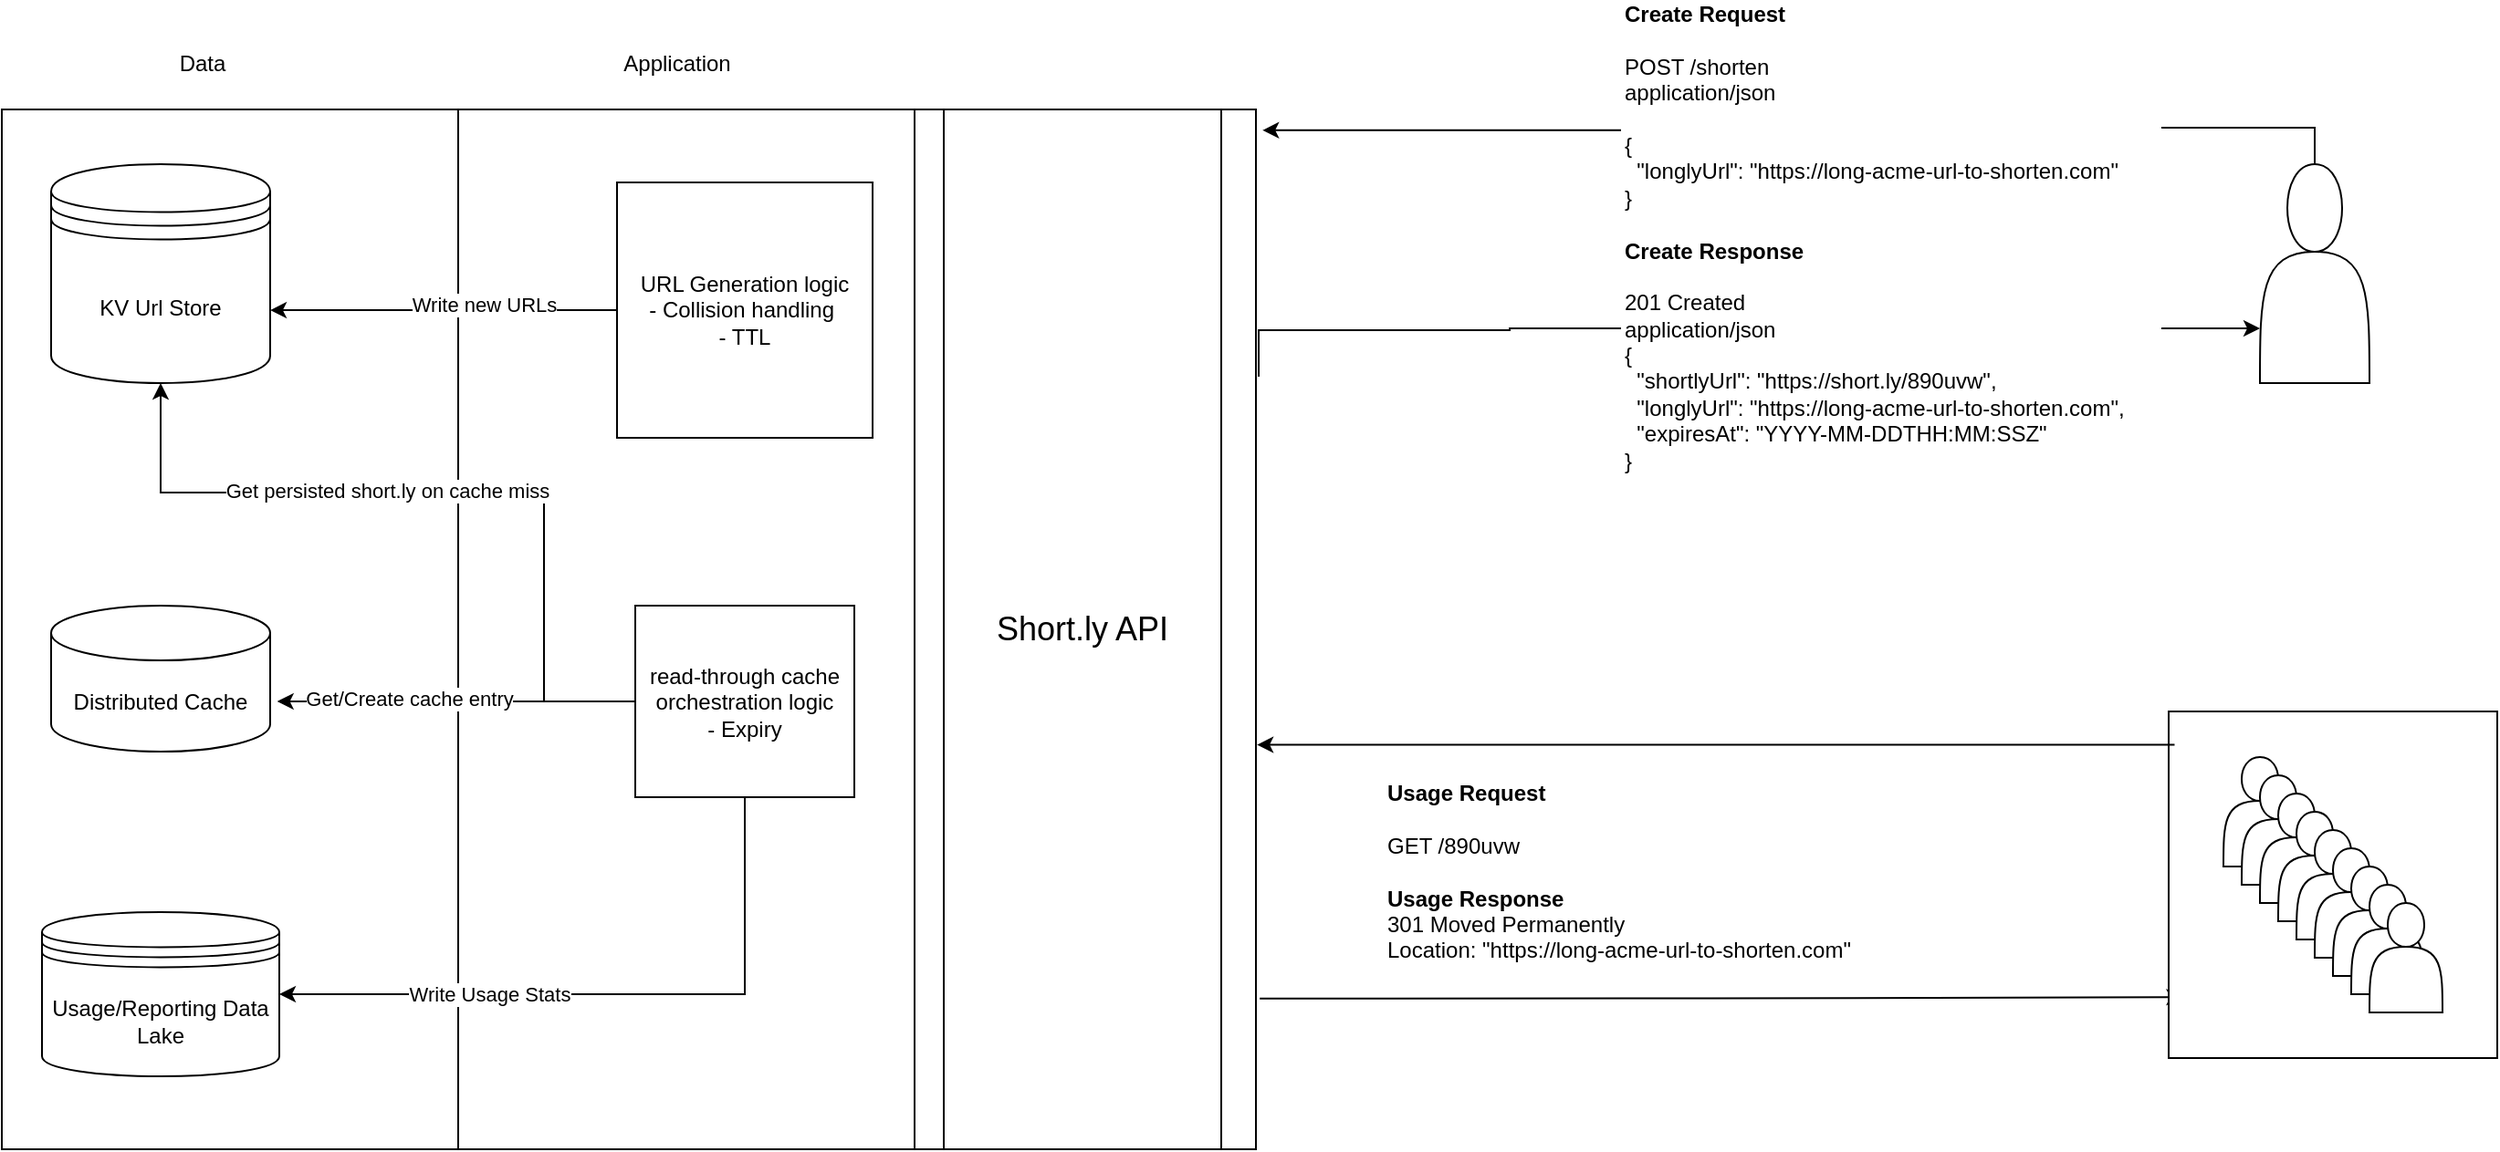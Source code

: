 <mxfile version="24.7.12">
  <diagram name="Page-1" id="ce2lQokXmLGuZG8tcmqd">
    <mxGraphModel dx="1698" dy="470" grid="1" gridSize="10" guides="1" tooltips="1" connect="1" arrows="1" fold="1" page="1" pageScale="1" pageWidth="827" pageHeight="1169" math="0" shadow="0">
      <root>
        <mxCell id="0" />
        <mxCell id="1" parent="0" />
        <mxCell id="ujxeKUffUeWoLccXir3N-5" value="&lt;div&gt;&lt;span style=&quot;background-color: initial;&quot;&gt;&lt;b&gt;Usage Request&amp;nbsp;&lt;/b&gt;&lt;/span&gt;&lt;/div&gt;&lt;div&gt;&lt;span style=&quot;background-color: initial;&quot;&gt;&lt;br&gt;&lt;/span&gt;&lt;/div&gt;&lt;div&gt;&lt;span style=&quot;background-color: initial;&quot;&gt;GET /890uvw&lt;/span&gt;&lt;br&gt;&lt;/div&gt;&lt;div&gt;&lt;div&gt;&lt;br&gt;&lt;/div&gt;&lt;/div&gt;&lt;div&gt;&lt;b&gt;Usage Response&lt;/b&gt;&lt;/div&gt;301 Moved Permanently&lt;div&gt;Location:&amp;nbsp;&lt;span style=&quot;background-color: initial;&quot;&gt;&quot;https://long-acme-url-to-shorten.com&quot;&lt;/span&gt;&lt;/div&gt;&lt;div style=&quot;&quot;&gt;&lt;br&gt;&lt;/div&gt;" style="text;html=1;align=left;verticalAlign=middle;whiteSpace=wrap;rounded=0;fillColor=default;" parent="1" vertex="1">
          <mxGeometry x="200" y="610" width="270" height="110" as="geometry" />
        </mxCell>
        <mxCell id="ujxeKUffUeWoLccXir3N-22" style="edgeStyle=orthogonalEdgeStyle;rounded=0;orthogonalLoop=1;jettySize=auto;html=1;entryX=0;entryY=0.75;entryDx=0;entryDy=0;exitX=1.008;exitY=0.257;exitDx=0;exitDy=0;exitPerimeter=0;" parent="1" source="ujxeKUffUeWoLccXir3N-6" edge="1" target="ujxeKUffUeWoLccXir3N-18">
          <mxGeometry relative="1" as="geometry">
            <mxPoint x="270" y="357.5" as="sourcePoint" />
            <mxPoint x="880" y="360.0" as="targetPoint" />
            <Array as="points">
              <mxPoint x="269" y="361" />
            </Array>
          </mxGeometry>
        </mxCell>
        <mxCell id="ujxeKUffUeWoLccXir3N-24" style="edgeStyle=orthogonalEdgeStyle;rounded=0;orthogonalLoop=1;jettySize=auto;html=1;entryX=0.043;entryY=0.824;entryDx=0;entryDy=0;exitX=1.011;exitY=0.855;exitDx=0;exitDy=0;exitPerimeter=0;entryPerimeter=0;" parent="1" source="ujxeKUffUeWoLccXir3N-6" target="ujxeKUffUeWoLccXir3N-16" edge="1">
          <mxGeometry relative="1" as="geometry" />
        </mxCell>
        <mxCell id="ujxeKUffUeWoLccXir3N-6" value="&lt;font style=&quot;font-size: 18px;&quot;&gt;Short.ly API&lt;/font&gt;" style="shape=process;whiteSpace=wrap;html=1;backgroundOutline=1;" parent="1" vertex="1">
          <mxGeometry x="-60" y="240" width="190" height="570" as="geometry" />
        </mxCell>
        <mxCell id="ujxeKUffUeWoLccXir3N-17" value="" style="group" parent="1" vertex="1" connectable="0">
          <mxGeometry x="630" y="570" width="180" height="190" as="geometry" />
        </mxCell>
        <mxCell id="ujxeKUffUeWoLccXir3N-16" value="" style="rounded=0;whiteSpace=wrap;html=1;" parent="ujxeKUffUeWoLccXir3N-17" vertex="1">
          <mxGeometry width="180" height="190" as="geometry" />
        </mxCell>
        <mxCell id="ujxeKUffUeWoLccXir3N-7" value="" style="shape=actor;whiteSpace=wrap;html=1;" parent="ujxeKUffUeWoLccXir3N-17" vertex="1">
          <mxGeometry x="30" y="25" width="40" height="60" as="geometry" />
        </mxCell>
        <mxCell id="ujxeKUffUeWoLccXir3N-8" value="" style="shape=actor;whiteSpace=wrap;html=1;" parent="ujxeKUffUeWoLccXir3N-17" vertex="1">
          <mxGeometry x="40" y="35" width="40" height="60" as="geometry" />
        </mxCell>
        <mxCell id="ujxeKUffUeWoLccXir3N-9" value="" style="shape=actor;whiteSpace=wrap;html=1;" parent="ujxeKUffUeWoLccXir3N-17" vertex="1">
          <mxGeometry x="50" y="45" width="40" height="60" as="geometry" />
        </mxCell>
        <mxCell id="ujxeKUffUeWoLccXir3N-10" value="" style="shape=actor;whiteSpace=wrap;html=1;" parent="ujxeKUffUeWoLccXir3N-17" vertex="1">
          <mxGeometry x="60" y="55" width="40" height="60" as="geometry" />
        </mxCell>
        <mxCell id="ujxeKUffUeWoLccXir3N-11" value="" style="shape=actor;whiteSpace=wrap;html=1;" parent="ujxeKUffUeWoLccXir3N-17" vertex="1">
          <mxGeometry x="70" y="65" width="40" height="60" as="geometry" />
        </mxCell>
        <mxCell id="ujxeKUffUeWoLccXir3N-12" value="" style="shape=actor;whiteSpace=wrap;html=1;" parent="ujxeKUffUeWoLccXir3N-17" vertex="1">
          <mxGeometry x="80" y="75" width="40" height="60" as="geometry" />
        </mxCell>
        <mxCell id="ujxeKUffUeWoLccXir3N-13" value="" style="shape=actor;whiteSpace=wrap;html=1;" parent="ujxeKUffUeWoLccXir3N-17" vertex="1">
          <mxGeometry x="90" y="85" width="40" height="60" as="geometry" />
        </mxCell>
        <mxCell id="ujxeKUffUeWoLccXir3N-14" value="" style="shape=actor;whiteSpace=wrap;html=1;" parent="ujxeKUffUeWoLccXir3N-17" vertex="1">
          <mxGeometry x="100" y="95" width="40" height="60" as="geometry" />
        </mxCell>
        <mxCell id="ujxeKUffUeWoLccXir3N-15" value="" style="shape=actor;whiteSpace=wrap;html=1;" parent="ujxeKUffUeWoLccXir3N-17" vertex="1">
          <mxGeometry x="110" y="105" width="40" height="60" as="geometry" />
        </mxCell>
        <mxCell id="ujxeKUffUeWoLccXir3N-18" value="" style="shape=actor;whiteSpace=wrap;html=1;" parent="1" vertex="1">
          <mxGeometry x="680" y="270" width="60" height="120" as="geometry" />
        </mxCell>
        <mxCell id="ujxeKUffUeWoLccXir3N-21" style="edgeStyle=orthogonalEdgeStyle;rounded=0;orthogonalLoop=1;jettySize=auto;html=1;entryX=1.019;entryY=0.02;entryDx=0;entryDy=0;entryPerimeter=0;exitX=0.5;exitY=0;exitDx=0;exitDy=0;" parent="1" source="ujxeKUffUeWoLccXir3N-18" target="ujxeKUffUeWoLccXir3N-6" edge="1">
          <mxGeometry relative="1" as="geometry" />
        </mxCell>
        <mxCell id="ujxeKUffUeWoLccXir3N-3" value="&lt;div&gt;&lt;b&gt;Create Request&lt;/b&gt;&lt;/div&gt;&lt;div&gt;&lt;br&gt;&lt;/div&gt;&lt;div&gt;POST /shorten&lt;div&gt;application/json&lt;/div&gt;&lt;div&gt;&lt;br&gt;&lt;/div&gt;&lt;div&gt;{&lt;/div&gt;&lt;div&gt;&amp;nbsp; &quot;longlyUrl&quot;: &quot;https://long-acme-url-to-shorten.com&quot;&lt;/div&gt;&lt;div&gt;}&lt;/div&gt;&lt;/div&gt;&lt;div&gt;&lt;br&gt;&lt;/div&gt;&lt;div&gt;&lt;b&gt;Create Response&lt;/b&gt;&lt;/div&gt;&lt;div&gt;&lt;br&gt;&lt;/div&gt;201 Created&lt;div&gt;application/json&lt;/div&gt;&lt;div style=&quot;&quot;&gt;&lt;font style=&quot;font-size: 12px;&quot;&gt;{&lt;/font&gt;&lt;/div&gt;&lt;div style=&quot;&quot;&gt;&lt;font style=&quot;font-size: 12px;&quot;&gt;&amp;nbsp; &quot;shortlyUrl&quot;: &quot;https://short.ly/890uvw&quot;,&lt;/font&gt;&lt;/div&gt;&lt;div style=&quot;&quot;&gt;&lt;font style=&quot;font-size: 12px;&quot;&gt;&amp;nbsp; &quot;longlyUrl&quot;: &quot;https://long-acme-url-to-shorten.com&quot;,&lt;/font&gt;&lt;/div&gt;&lt;div style=&quot;&quot;&gt;&lt;font style=&quot;font-size: 12px;&quot;&gt;&amp;nbsp; &quot;expiresAt&quot;: &quot;YYYY-MM-DDTHH:MM:SSZ&quot;&amp;nbsp;&lt;/font&gt;&lt;/div&gt;&lt;div style=&quot;&quot;&gt;&lt;font style=&quot;font-size: 12px;&quot;&gt;}&lt;/font&gt;&lt;/div&gt;" style="text;html=1;align=left;verticalAlign=middle;whiteSpace=wrap;rounded=0;fillColor=default;" parent="1" vertex="1">
          <mxGeometry x="330" y="180" width="296" height="260" as="geometry" />
        </mxCell>
        <mxCell id="ujxeKUffUeWoLccXir3N-23" style="edgeStyle=orthogonalEdgeStyle;rounded=0;orthogonalLoop=1;jettySize=auto;html=1;entryX=1.003;entryY=0.611;entryDx=0;entryDy=0;entryPerimeter=0;exitX=0.018;exitY=0.096;exitDx=0;exitDy=0;exitPerimeter=0;" parent="1" target="ujxeKUffUeWoLccXir3N-6" edge="1" source="ujxeKUffUeWoLccXir3N-16">
          <mxGeometry relative="1" as="geometry">
            <mxPoint x="810" y="527" as="sourcePoint" />
          </mxGeometry>
        </mxCell>
        <mxCell id="ujxeKUffUeWoLccXir3N-38" value="" style="rounded=0;whiteSpace=wrap;html=1;" parent="1" vertex="1">
          <mxGeometry x="-307" y="240" width="250" height="570" as="geometry" />
        </mxCell>
        <mxCell id="pKKKAvLooT5i3rfptj-m-1" value="" style="rounded=0;whiteSpace=wrap;html=1;" vertex="1" parent="1">
          <mxGeometry x="-557" y="240" width="250" height="570" as="geometry" />
        </mxCell>
        <mxCell id="pKKKAvLooT5i3rfptj-m-2" value="Data" style="text;html=1;align=center;verticalAlign=middle;whiteSpace=wrap;rounded=0;" vertex="1" parent="1">
          <mxGeometry x="-477" y="200" width="60" height="30" as="geometry" />
        </mxCell>
        <mxCell id="pKKKAvLooT5i3rfptj-m-3" value="Application" style="text;html=1;align=center;verticalAlign=middle;whiteSpace=wrap;rounded=0;" vertex="1" parent="1">
          <mxGeometry x="-217" y="200" width="60" height="30" as="geometry" />
        </mxCell>
        <mxCell id="ujxeKUffUeWoLccXir3N-37" value="Usage/Reporting Data Lake" style="shape=datastore;whiteSpace=wrap;html=1;" parent="1" vertex="1">
          <mxGeometry x="-535" y="680" width="130" height="90" as="geometry" />
        </mxCell>
        <mxCell id="ujxeKUffUeWoLccXir3N-25" value="KV Url Store" style="shape=datastore;whiteSpace=wrap;html=1;" parent="1" vertex="1">
          <mxGeometry x="-530" y="270" width="120" height="120" as="geometry" />
        </mxCell>
        <mxCell id="ujxeKUffUeWoLccXir3N-26" value="Distributed Cache" style="shape=cylinder3;whiteSpace=wrap;html=1;boundedLbl=1;backgroundOutline=1;size=15;" parent="1" vertex="1">
          <mxGeometry x="-530" y="512" width="120" height="80" as="geometry" />
        </mxCell>
        <mxCell id="ujxeKUffUeWoLccXir3N-45" style="edgeStyle=orthogonalEdgeStyle;rounded=0;orthogonalLoop=1;jettySize=auto;html=1;entryX=1;entryY=0.667;entryDx=0;entryDy=0;entryPerimeter=0;" parent="1" source="ujxeKUffUeWoLccXir3N-27" target="ujxeKUffUeWoLccXir3N-25" edge="1">
          <mxGeometry relative="1" as="geometry">
            <Array as="points" />
          </mxGeometry>
        </mxCell>
        <mxCell id="ujxeKUffUeWoLccXir3N-46" value="Write new URLs" style="edgeLabel;html=1;align=center;verticalAlign=middle;resizable=0;points=[];" parent="ujxeKUffUeWoLccXir3N-45" vertex="1" connectable="0">
          <mxGeometry x="-0.232" y="-3" relative="1" as="geometry">
            <mxPoint as="offset" />
          </mxGeometry>
        </mxCell>
        <mxCell id="ujxeKUffUeWoLccXir3N-27" value="URL Generation logic&lt;div&gt;- Collision handling&lt;span style=&quot;background-color: initial;&quot;&gt;&amp;nbsp;&lt;/span&gt;&lt;/div&gt;&lt;div&gt;&lt;span style=&quot;background-color: initial;&quot;&gt;- TTL&lt;/span&gt;&lt;/div&gt;" style="rounded=0;whiteSpace=wrap;html=1;" parent="1" vertex="1">
          <mxGeometry x="-220" y="280" width="140" height="140" as="geometry" />
        </mxCell>
        <mxCell id="pKKKAvLooT5i3rfptj-m-4" style="edgeStyle=orthogonalEdgeStyle;rounded=0;orthogonalLoop=1;jettySize=auto;html=1;entryX=1;entryY=0.5;entryDx=0;entryDy=0;exitX=0.5;exitY=1;exitDx=0;exitDy=0;" edge="1" parent="1" source="ujxeKUffUeWoLccXir3N-30" target="ujxeKUffUeWoLccXir3N-37">
          <mxGeometry relative="1" as="geometry">
            <Array as="points">
              <mxPoint x="-150" y="725" />
            </Array>
          </mxGeometry>
        </mxCell>
        <mxCell id="ujxeKUffUeWoLccXir3N-30" value="read-through cache orchestration logic&lt;div&gt;- Expiry&lt;/div&gt;" style="rounded=0;whiteSpace=wrap;html=1;" parent="1" vertex="1">
          <mxGeometry x="-210" y="512" width="120" height="105" as="geometry" />
        </mxCell>
        <mxCell id="ujxeKUffUeWoLccXir3N-33" style="edgeStyle=orthogonalEdgeStyle;rounded=0;orthogonalLoop=1;jettySize=auto;html=1;exitX=0;exitY=0.5;exitDx=0;exitDy=0;entryX=1.032;entryY=0.656;entryDx=0;entryDy=0;entryPerimeter=0;" parent="1" source="ujxeKUffUeWoLccXir3N-30" target="ujxeKUffUeWoLccXir3N-26" edge="1">
          <mxGeometry relative="1" as="geometry">
            <mxPoint x="-400" y="552" as="targetPoint" />
            <Array as="points" />
          </mxGeometry>
        </mxCell>
        <mxCell id="ujxeKUffUeWoLccXir3N-36" value="Get/Create cache entry" style="edgeLabel;html=1;align=center;verticalAlign=middle;resizable=0;points=[];" parent="ujxeKUffUeWoLccXir3N-33" vertex="1" connectable="0">
          <mxGeometry x="0.061" y="-2" relative="1" as="geometry">
            <mxPoint x="-20" as="offset" />
          </mxGeometry>
        </mxCell>
        <mxCell id="ujxeKUffUeWoLccXir3N-34" style="edgeStyle=orthogonalEdgeStyle;rounded=0;orthogonalLoop=1;jettySize=auto;html=1;entryX=0.5;entryY=1;entryDx=0;entryDy=0;exitX=0;exitY=0.5;exitDx=0;exitDy=0;" parent="1" source="ujxeKUffUeWoLccXir3N-30" target="ujxeKUffUeWoLccXir3N-25" edge="1">
          <mxGeometry relative="1" as="geometry">
            <Array as="points">
              <mxPoint x="-260" y="565" />
              <mxPoint x="-260" y="450" />
              <mxPoint x="-470" y="450" />
            </Array>
          </mxGeometry>
        </mxCell>
        <mxCell id="ujxeKUffUeWoLccXir3N-35" value="Get persisted short.ly on cache miss" style="edgeLabel;html=1;align=center;verticalAlign=middle;resizable=0;points=[];" parent="ujxeKUffUeWoLccXir3N-34" vertex="1" connectable="0">
          <mxGeometry x="0.156" y="-1" relative="1" as="geometry">
            <mxPoint as="offset" />
          </mxGeometry>
        </mxCell>
        <mxCell id="pKKKAvLooT5i3rfptj-m-5" value="Write Usage Stats" style="edgeLabel;html=1;align=center;verticalAlign=middle;resizable=0;points=[];" vertex="1" connectable="0" parent="1">
          <mxGeometry x="-289.996" y="724.999" as="geometry" />
        </mxCell>
      </root>
    </mxGraphModel>
  </diagram>
</mxfile>
